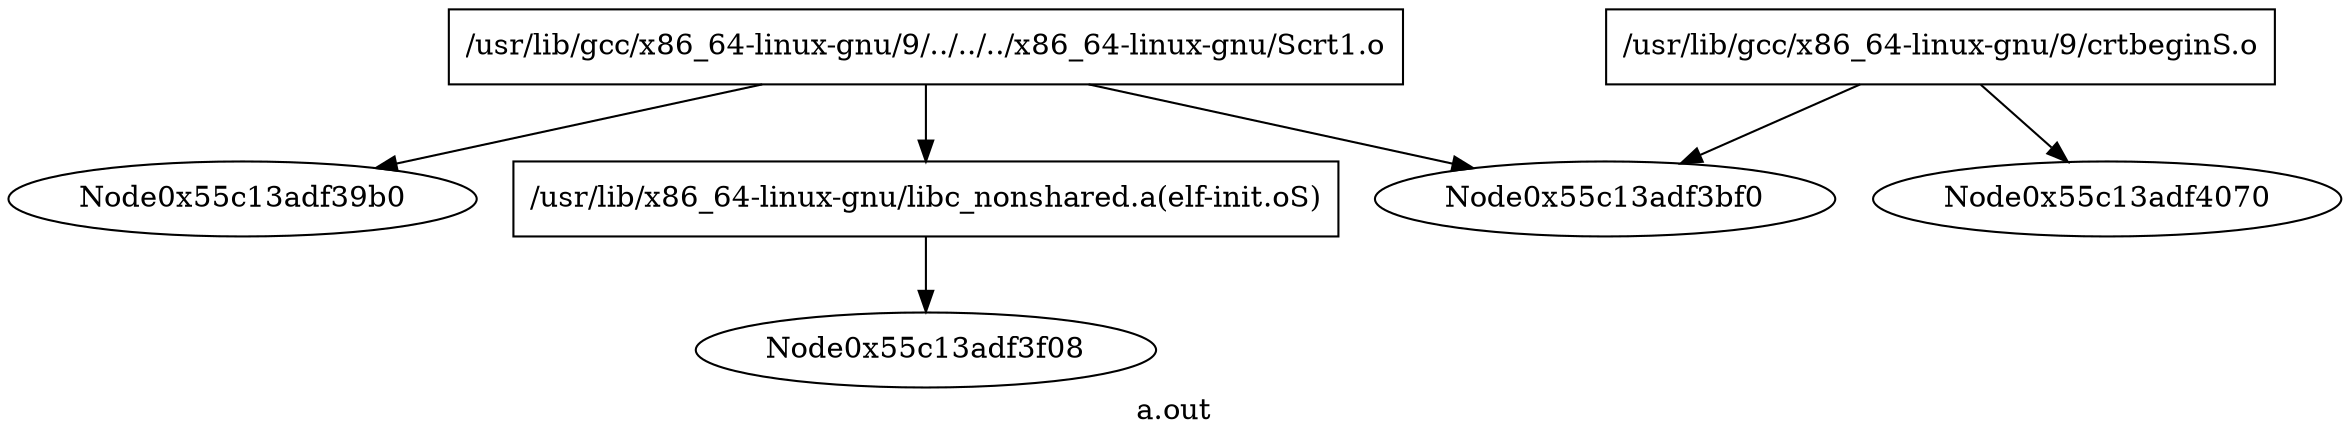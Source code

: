 digraph "a.out" {
	label="a.out";

	Node0x55c13adf38d8 [shape=record,label="{/usr/lib/gcc/x86_64-linux-gnu/9/../../../x86_64-linux-gnu/Scrt1.o}"];
	Node0x55c13adf38d8 -> Node0x55c13adf39b0;
	Node0x55c13adf38d8 -> Node0x55c13adf3cc8;
	Node0x55c13adf38d8 -> Node0x55c13adf3bf0;
	Node0x55c13adf4610 [shape=record,label="{/usr/lib/gcc/x86_64-linux-gnu/9/crtbeginS.o}"];
	Node0x55c13adf4610 -> Node0x55c13adf4070;
	Node0x55c13adf4610 -> Node0x55c13adf3bf0;
	Node0x55c13adf3cc8 [shape=record,label="{/usr/lib/x86_64-linux-gnu/libc_nonshared.a(elf-init.oS)}"];
	Node0x55c13adf3cc8 -> Node0x55c13adf3f08;
}

